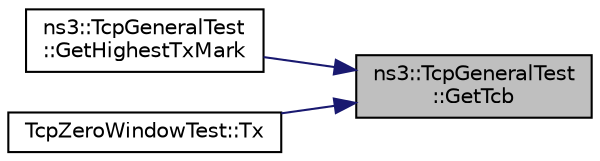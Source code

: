 digraph "ns3::TcpGeneralTest::GetTcb"
{
 // LATEX_PDF_SIZE
  edge [fontname="Helvetica",fontsize="10",labelfontname="Helvetica",labelfontsize="10"];
  node [fontname="Helvetica",fontsize="10",shape=record];
  rankdir="RL";
  Node1 [label="ns3::TcpGeneralTest\l::GetTcb",height=0.2,width=0.4,color="black", fillcolor="grey75", style="filled", fontcolor="black",tooltip="Get the TCB from selected socket."];
  Node1 -> Node2 [dir="back",color="midnightblue",fontsize="10",style="solid",fontname="Helvetica"];
  Node2 [label="ns3::TcpGeneralTest\l::GetHighestTxMark",height=0.2,width=0.4,color="black", fillcolor="white", style="filled",URL="$classns3_1_1_tcp_general_test.html#ad70a5d33eba11317309c36cba2963eeb",tooltip="Get the highest tx mark of the node specified."];
  Node1 -> Node3 [dir="back",color="midnightblue",fontsize="10",style="solid",fontname="Helvetica"];
  Node3 [label="TcpZeroWindowTest::Tx",height=0.2,width=0.4,color="black", fillcolor="white", style="filled",URL="$class_tcp_zero_window_test.html#a8ae4bc8d2e49f2678978253d1821201f",tooltip="Packet transmitted down to IP layer."];
}
